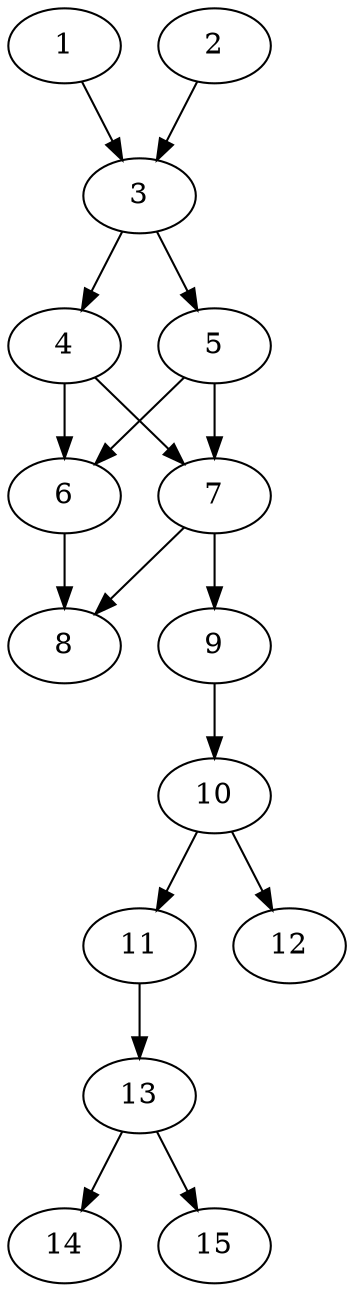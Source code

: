 // DAG automatically generated by daggen at Thu Oct  3 13:59:26 2019
// ./daggen --dot -n 15 --ccr 0.4 --fat 0.3 --regular 0.7 --density 0.9 --mindata 5242880 --maxdata 52428800 
digraph G {
  1 [size="80138240", alpha="0.08", expect_size="32055296"] 
  1 -> 3 [size ="32055296"]
  2 [size="44019200", alpha="0.13", expect_size="17607680"] 
  2 -> 3 [size ="17607680"]
  3 [size="107870720", alpha="0.03", expect_size="43148288"] 
  3 -> 4 [size ="43148288"]
  3 -> 5 [size ="43148288"]
  4 [size="58360320", alpha="0.06", expect_size="23344128"] 
  4 -> 6 [size ="23344128"]
  4 -> 7 [size ="23344128"]
  5 [size="64542720", alpha="0.11", expect_size="25817088"] 
  5 -> 6 [size ="25817088"]
  5 -> 7 [size ="25817088"]
  6 [size="105374720", alpha="0.04", expect_size="42149888"] 
  6 -> 8 [size ="42149888"]
  7 [size="66419200", alpha="0.15", expect_size="26567680"] 
  7 -> 8 [size ="26567680"]
  7 -> 9 [size ="26567680"]
  8 [size="108853760", alpha="0.19", expect_size="43541504"] 
  9 [size="80176640", alpha="0.10", expect_size="32070656"] 
  9 -> 10 [size ="32070656"]
  10 [size="83804160", alpha="0.20", expect_size="33521664"] 
  10 -> 11 [size ="33521664"]
  10 -> 12 [size ="33521664"]
  11 [size="34273280", alpha="0.04", expect_size="13709312"] 
  11 -> 13 [size ="13709312"]
  12 [size="80056320", alpha="0.05", expect_size="32022528"] 
  13 [size="40179200", alpha="0.12", expect_size="16071680"] 
  13 -> 14 [size ="16071680"]
  13 -> 15 [size ="16071680"]
  14 [size="60482560", alpha="0.17", expect_size="24193024"] 
  15 [size="98071040", alpha="0.03", expect_size="39228416"] 
}
